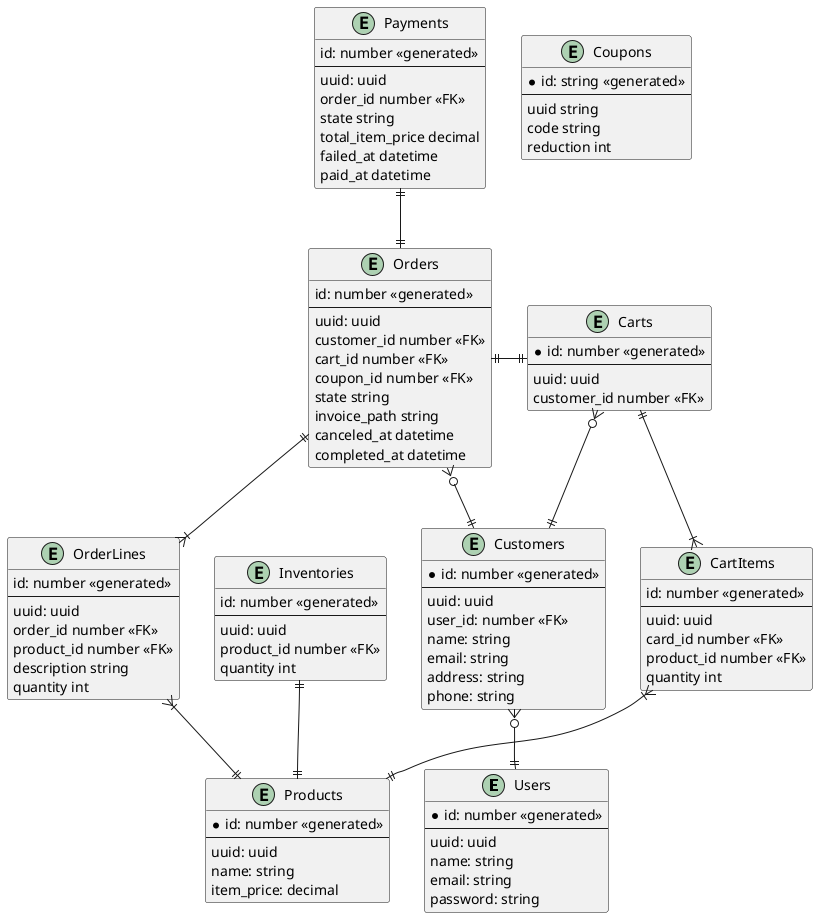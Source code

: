 @startuml
entity Users {
    *id: number <<generated>>
    --
    uuid: uuid
    name: string
    email: string
    password: string
}

entity Products {
    *id: number <<generated>>
    --
    uuid: uuid 
    name: string 
    item_price: decimal
}

entity Customers {
    *id: number <<generated>>
    --
    uuid: uuid 
    user_id: number <<FK>>
    name: string
    email: string 
    address: string
    phone: string
}

entity Carts { 
    *id: number <<generated>>
    --
    uuid: uuid
    customer_id number <<FK>>
}

entity CartItems {
    id: number <<generated>>
    --
    uuid: uuid
    card_id number <<FK>>
    product_id number <<FK>>
    quantity int
}

entity Orders {
    id: number <<generated>>
    --
    uuid: uuid
    customer_id number <<FK>>
    cart_id number <<FK>>
    coupon_id number <<FK>>
    state string
    invoice_path string
    canceled_at datetime
    completed_at datetime
} 

entity OrderLines {
    id: number <<generated>>
    --
    uuid: uuid
    order_id number <<FK>>
    product_id number <<FK>>
    description string
    quantity int
}

entity Payments {
    id: number <<generated>>
    --
    uuid: uuid
    order_id number <<FK>>
    state string
    total_item_price decimal
    failed_at datetime
    paid_at datetime
}

entity Inventories {
    id: number <<generated>>
    --
    uuid: uuid
    product_id number <<FK>>
    quantity int
}

entity Coupons {
    *id: string <<generated>>
    --
    uuid string
    code string
    reduction int
}

Customers }o--|| Users
Customers ||--o{ Orders
Orders ||--|{ OrderLines
Orders ||-|| Carts
OrderLines }|--|| Products
Carts }o--|| Customers
Carts ||--|{ CartItems
CartItems }|--|| Products
Payments ||--|| Orders
Inventories ||--|| Products


@enduml